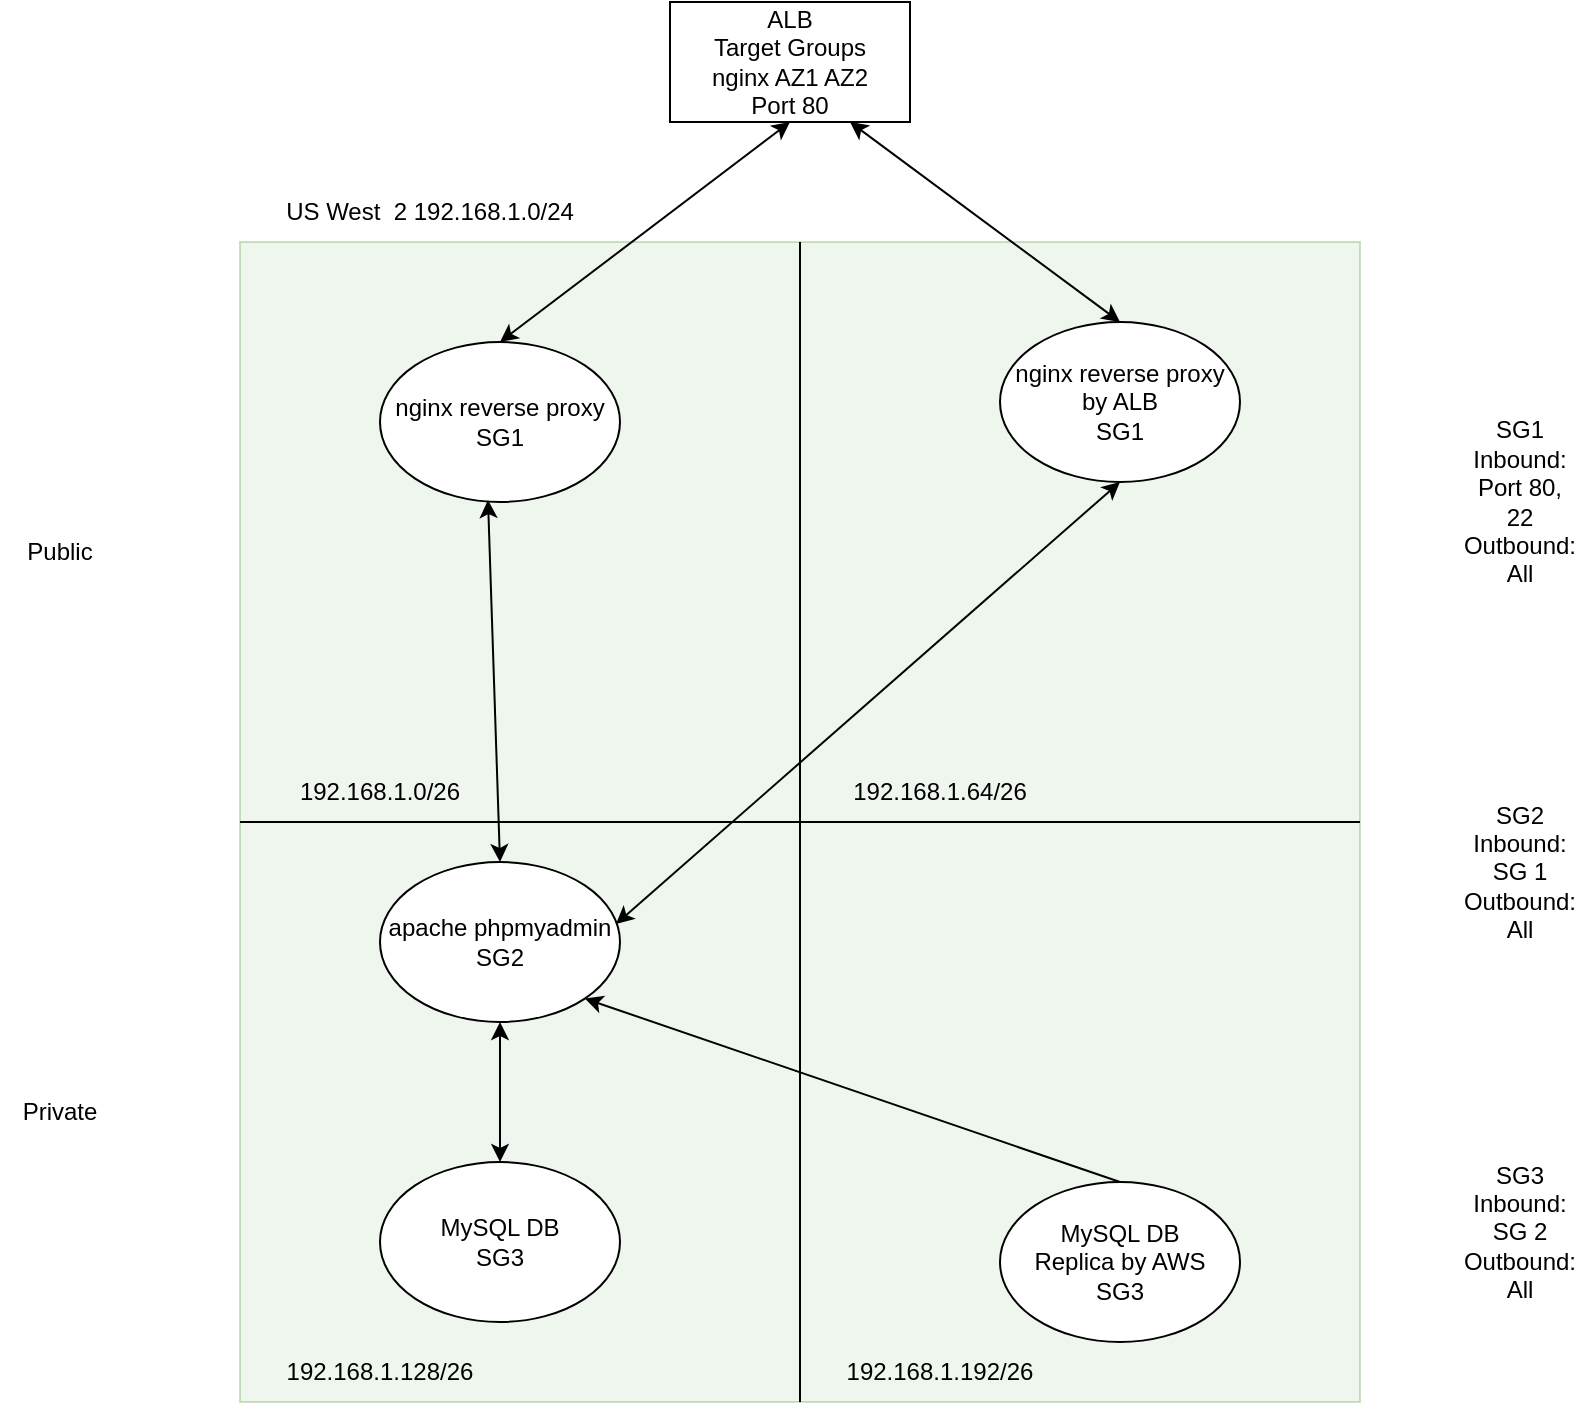 <mxfile version="15.7.0" type="github">
  <diagram id="w_ZyzO9597G_cVP9t28d" name="Page-1">
    <mxGraphModel dx="1422" dy="794" grid="1" gridSize="10" guides="1" tooltips="1" connect="1" arrows="1" fold="1" page="1" pageScale="1" pageWidth="850" pageHeight="1100" math="0" shadow="0">
      <root>
        <mxCell id="0" />
        <mxCell id="1" parent="0" />
        <mxCell id="sxa_kHmhTXQnoS3YHy6c-1" value="" style="rounded=0;whiteSpace=wrap;html=1;fillColor=#d5e8d4;strokeColor=#82b366;opacity=40;" parent="1" vertex="1">
          <mxGeometry x="150" y="250" width="560" height="580" as="geometry" />
        </mxCell>
        <mxCell id="sxa_kHmhTXQnoS3YHy6c-2" value="" style="endArrow=none;html=1;rounded=0;entryX=0.5;entryY=0;entryDx=0;entryDy=0;exitX=0.5;exitY=1;exitDx=0;exitDy=0;" parent="1" source="sxa_kHmhTXQnoS3YHy6c-1" target="sxa_kHmhTXQnoS3YHy6c-1" edge="1">
          <mxGeometry width="50" height="50" relative="1" as="geometry">
            <mxPoint x="400" y="540" as="sourcePoint" />
            <mxPoint x="450" y="490" as="targetPoint" />
          </mxGeometry>
        </mxCell>
        <mxCell id="sxa_kHmhTXQnoS3YHy6c-3" value="" style="endArrow=none;html=1;rounded=0;exitX=0;exitY=0.5;exitDx=0;exitDy=0;entryX=1;entryY=0.5;entryDx=0;entryDy=0;" parent="1" source="sxa_kHmhTXQnoS3YHy6c-1" target="sxa_kHmhTXQnoS3YHy6c-1" edge="1">
          <mxGeometry width="50" height="50" relative="1" as="geometry">
            <mxPoint x="400" y="540" as="sourcePoint" />
            <mxPoint x="450" y="490" as="targetPoint" />
          </mxGeometry>
        </mxCell>
        <mxCell id="sxa_kHmhTXQnoS3YHy6c-5" value="Public" style="text;html=1;strokeColor=none;fillColor=none;align=center;verticalAlign=middle;whiteSpace=wrap;rounded=0;opacity=50;" parent="1" vertex="1">
          <mxGeometry x="30" y="390" width="60" height="30" as="geometry" />
        </mxCell>
        <mxCell id="sxa_kHmhTXQnoS3YHy6c-6" value="Private" style="text;html=1;strokeColor=none;fillColor=none;align=center;verticalAlign=middle;whiteSpace=wrap;rounded=0;opacity=50;" parent="1" vertex="1">
          <mxGeometry x="30" y="670" width="60" height="30" as="geometry" />
        </mxCell>
        <mxCell id="sxa_kHmhTXQnoS3YHy6c-7" value="US West&amp;nbsp; 2 192.168.1.0/24" style="text;html=1;strokeColor=none;fillColor=none;align=center;verticalAlign=middle;whiteSpace=wrap;rounded=0;opacity=50;" parent="1" vertex="1">
          <mxGeometry x="150" y="220" width="190" height="30" as="geometry" />
        </mxCell>
        <mxCell id="sxa_kHmhTXQnoS3YHy6c-8" value="192.168.1.0/26" style="text;html=1;strokeColor=none;fillColor=none;align=center;verticalAlign=middle;whiteSpace=wrap;rounded=0;opacity=50;" parent="1" vertex="1">
          <mxGeometry x="150" y="510" width="140" height="30" as="geometry" />
        </mxCell>
        <mxCell id="sxa_kHmhTXQnoS3YHy6c-9" value="192.168.1.64/26" style="text;html=1;strokeColor=none;fillColor=none;align=center;verticalAlign=middle;whiteSpace=wrap;rounded=0;opacity=50;" parent="1" vertex="1">
          <mxGeometry x="430" y="510" width="140" height="30" as="geometry" />
        </mxCell>
        <mxCell id="sxa_kHmhTXQnoS3YHy6c-10" value="192.168.1.128/26" style="text;html=1;strokeColor=none;fillColor=none;align=center;verticalAlign=middle;whiteSpace=wrap;rounded=0;opacity=50;" parent="1" vertex="1">
          <mxGeometry x="150" y="800" width="140" height="30" as="geometry" />
        </mxCell>
        <mxCell id="sxa_kHmhTXQnoS3YHy6c-11" value="192.168.1.192/26" style="text;html=1;strokeColor=none;fillColor=none;align=center;verticalAlign=middle;whiteSpace=wrap;rounded=0;opacity=50;" parent="1" vertex="1">
          <mxGeometry x="430" y="800" width="140" height="30" as="geometry" />
        </mxCell>
        <mxCell id="yXRBaiA6i_pf4EaWwT-Y-1" value="MySQL DB&lt;br&gt;SG3" style="ellipse;whiteSpace=wrap;html=1;" vertex="1" parent="1">
          <mxGeometry x="220" y="710" width="120" height="80" as="geometry" />
        </mxCell>
        <mxCell id="yXRBaiA6i_pf4EaWwT-Y-3" value="MySQL DB&lt;br&gt;Replica by AWS&lt;br&gt;SG3" style="ellipse;whiteSpace=wrap;html=1;" vertex="1" parent="1">
          <mxGeometry x="530" y="720" width="120" height="80" as="geometry" />
        </mxCell>
        <mxCell id="yXRBaiA6i_pf4EaWwT-Y-4" value="apache phpmyadmin&lt;br&gt;SG2" style="ellipse;whiteSpace=wrap;html=1;" vertex="1" parent="1">
          <mxGeometry x="220" y="560" width="120" height="80" as="geometry" />
        </mxCell>
        <mxCell id="yXRBaiA6i_pf4EaWwT-Y-6" value="" style="endArrow=classic;startArrow=classic;html=1;rounded=0;exitX=0.5;exitY=1;exitDx=0;exitDy=0;" edge="1" parent="1" source="yXRBaiA6i_pf4EaWwT-Y-4" target="yXRBaiA6i_pf4EaWwT-Y-1">
          <mxGeometry width="50" height="50" relative="1" as="geometry">
            <mxPoint x="290" y="610" as="sourcePoint" />
            <mxPoint x="340" y="560" as="targetPoint" />
          </mxGeometry>
        </mxCell>
        <mxCell id="yXRBaiA6i_pf4EaWwT-Y-10" value="" style="endArrow=classic;html=1;rounded=0;entryX=1;entryY=1;entryDx=0;entryDy=0;exitX=0.5;exitY=0;exitDx=0;exitDy=0;" edge="1" parent="1" source="yXRBaiA6i_pf4EaWwT-Y-3" target="yXRBaiA6i_pf4EaWwT-Y-4">
          <mxGeometry width="50" height="50" relative="1" as="geometry">
            <mxPoint x="400" y="420" as="sourcePoint" />
            <mxPoint x="450" y="370" as="targetPoint" />
          </mxGeometry>
        </mxCell>
        <mxCell id="yXRBaiA6i_pf4EaWwT-Y-12" value="ALB&lt;br&gt;Target Groups&lt;br&gt;nginx AZ1 AZ2&lt;br&gt;Port 80" style="rounded=0;whiteSpace=wrap;html=1;" vertex="1" parent="1">
          <mxGeometry x="365" y="130" width="120" height="60" as="geometry" />
        </mxCell>
        <mxCell id="yXRBaiA6i_pf4EaWwT-Y-14" value="" style="endArrow=classic;startArrow=classic;html=1;rounded=0;exitX=0.5;exitY=0;exitDx=0;exitDy=0;entryX=0.5;entryY=1;entryDx=0;entryDy=0;" edge="1" parent="1" source="yXRBaiA6i_pf4EaWwT-Y-22" target="yXRBaiA6i_pf4EaWwT-Y-12">
          <mxGeometry width="50" height="50" relative="1" as="geometry">
            <mxPoint x="400" y="400" as="sourcePoint" />
            <mxPoint x="450" y="350" as="targetPoint" />
          </mxGeometry>
        </mxCell>
        <mxCell id="yXRBaiA6i_pf4EaWwT-Y-15" value="" style="endArrow=classic;startArrow=classic;html=1;rounded=0;entryX=0.75;entryY=1;entryDx=0;entryDy=0;exitX=0.5;exitY=0;exitDx=0;exitDy=0;" edge="1" parent="1" source="yXRBaiA6i_pf4EaWwT-Y-23" target="yXRBaiA6i_pf4EaWwT-Y-12">
          <mxGeometry width="50" height="50" relative="1" as="geometry">
            <mxPoint x="400" y="400" as="sourcePoint" />
            <mxPoint x="450" y="350" as="targetPoint" />
          </mxGeometry>
        </mxCell>
        <mxCell id="yXRBaiA6i_pf4EaWwT-Y-19" value="SG1&lt;br&gt;Inbound: Port 80, 22&lt;br&gt;Outbound: All" style="text;html=1;strokeColor=none;fillColor=none;align=center;verticalAlign=middle;whiteSpace=wrap;rounded=0;" vertex="1" parent="1">
          <mxGeometry x="760" y="305" width="60" height="150" as="geometry" />
        </mxCell>
        <mxCell id="yXRBaiA6i_pf4EaWwT-Y-21" value="SG2&lt;br&gt;Inbound: SG 1&lt;br&gt;Outbound: All" style="text;html=1;strokeColor=none;fillColor=none;align=center;verticalAlign=middle;whiteSpace=wrap;rounded=0;" vertex="1" parent="1">
          <mxGeometry x="760" y="490" width="60" height="150" as="geometry" />
        </mxCell>
        <mxCell id="yXRBaiA6i_pf4EaWwT-Y-22" value="nginx reverse proxy&lt;br&gt;SG1" style="ellipse;whiteSpace=wrap;html=1;" vertex="1" parent="1">
          <mxGeometry x="220" y="300" width="120" height="80" as="geometry" />
        </mxCell>
        <mxCell id="yXRBaiA6i_pf4EaWwT-Y-23" value="nginx reverse proxy&lt;br&gt;by ALB&lt;br&gt;SG1" style="ellipse;whiteSpace=wrap;html=1;" vertex="1" parent="1">
          <mxGeometry x="530" y="290" width="120" height="80" as="geometry" />
        </mxCell>
        <mxCell id="yXRBaiA6i_pf4EaWwT-Y-24" value="" style="endArrow=classic;startArrow=classic;html=1;rounded=0;entryX=0.5;entryY=1;entryDx=0;entryDy=0;exitX=0.983;exitY=0.388;exitDx=0;exitDy=0;exitPerimeter=0;" edge="1" parent="1" source="yXRBaiA6i_pf4EaWwT-Y-4" target="yXRBaiA6i_pf4EaWwT-Y-23">
          <mxGeometry width="50" height="50" relative="1" as="geometry">
            <mxPoint x="400" y="630" as="sourcePoint" />
            <mxPoint x="450" y="580" as="targetPoint" />
          </mxGeometry>
        </mxCell>
        <mxCell id="yXRBaiA6i_pf4EaWwT-Y-25" value="" style="endArrow=classic;startArrow=classic;html=1;rounded=0;entryX=0.45;entryY=0.988;entryDx=0;entryDy=0;entryPerimeter=0;exitX=0.5;exitY=0;exitDx=0;exitDy=0;" edge="1" parent="1" source="yXRBaiA6i_pf4EaWwT-Y-4" target="yXRBaiA6i_pf4EaWwT-Y-22">
          <mxGeometry width="50" height="50" relative="1" as="geometry">
            <mxPoint x="400" y="630" as="sourcePoint" />
            <mxPoint x="450" y="580" as="targetPoint" />
          </mxGeometry>
        </mxCell>
        <mxCell id="yXRBaiA6i_pf4EaWwT-Y-26" value="SG3&lt;br&gt;Inbound: SG 2&lt;br&gt;Outbound: All" style="text;html=1;strokeColor=none;fillColor=none;align=center;verticalAlign=middle;whiteSpace=wrap;rounded=0;" vertex="1" parent="1">
          <mxGeometry x="760" y="670" width="60" height="150" as="geometry" />
        </mxCell>
      </root>
    </mxGraphModel>
  </diagram>
</mxfile>
